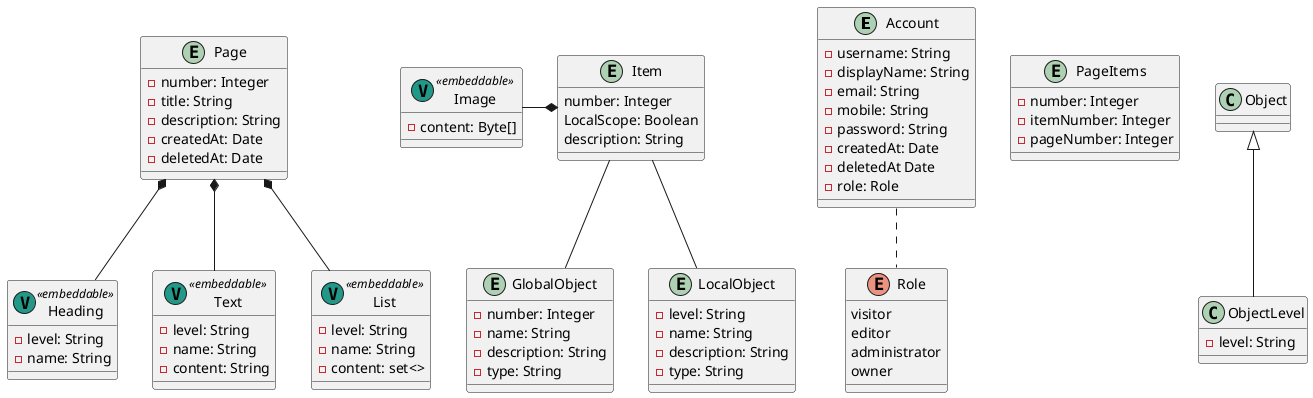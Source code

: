 @startuml
'https://plantuml.com/class-diagram'

entity Account
{
    - username: String
    - displayName: String
    - email: String
    - mobile: String
    - password: String
    - createdAt: Date
    - deletedAt Date
    - role: Role
}

enum Role
{
    visitor
    editor
    administrator
    owner
}

entity Page
{
    - number: Integer
    - title: String
    - description: String
    - createdAt: Date
    - deletedAt: Date
}

entity PageItems
{
    - number: Integer
    - itemNumber: Integer
    - pageNumber: Integer
}

entity Item
{
    number: Integer
    LocalScope: Boolean
    description: String
}

class Image <<(V, #229988)embeddable>>
{
    - content: Byte[]
}

class Heading <<(V, #229988)embeddable>>
{
    - level: String
    - name: String
}

class Text <<(V, #229988)embeddable>>
{
    - level: String
    - name: String
    - content: String
}

class List <<(V, #229988)embeddable>>
{
    - level: String
    - name: String
    - content: set<>
}

entity GlobalObject
{
    - number: Integer
    - name: String
    - description: String
    - type: String
}

entity LocalObject
{
    - level: String
    - name: String
    - description: String
    - type: String
}

class ObjectLevel extends Object
{
    - level: String
}



GlobalObject -up- Item
LocalObject -up- Item
Heading -up-* Page
Text -up-* Page
List -up-* Page
Image -right-* Item
Account .. Role

@enduml